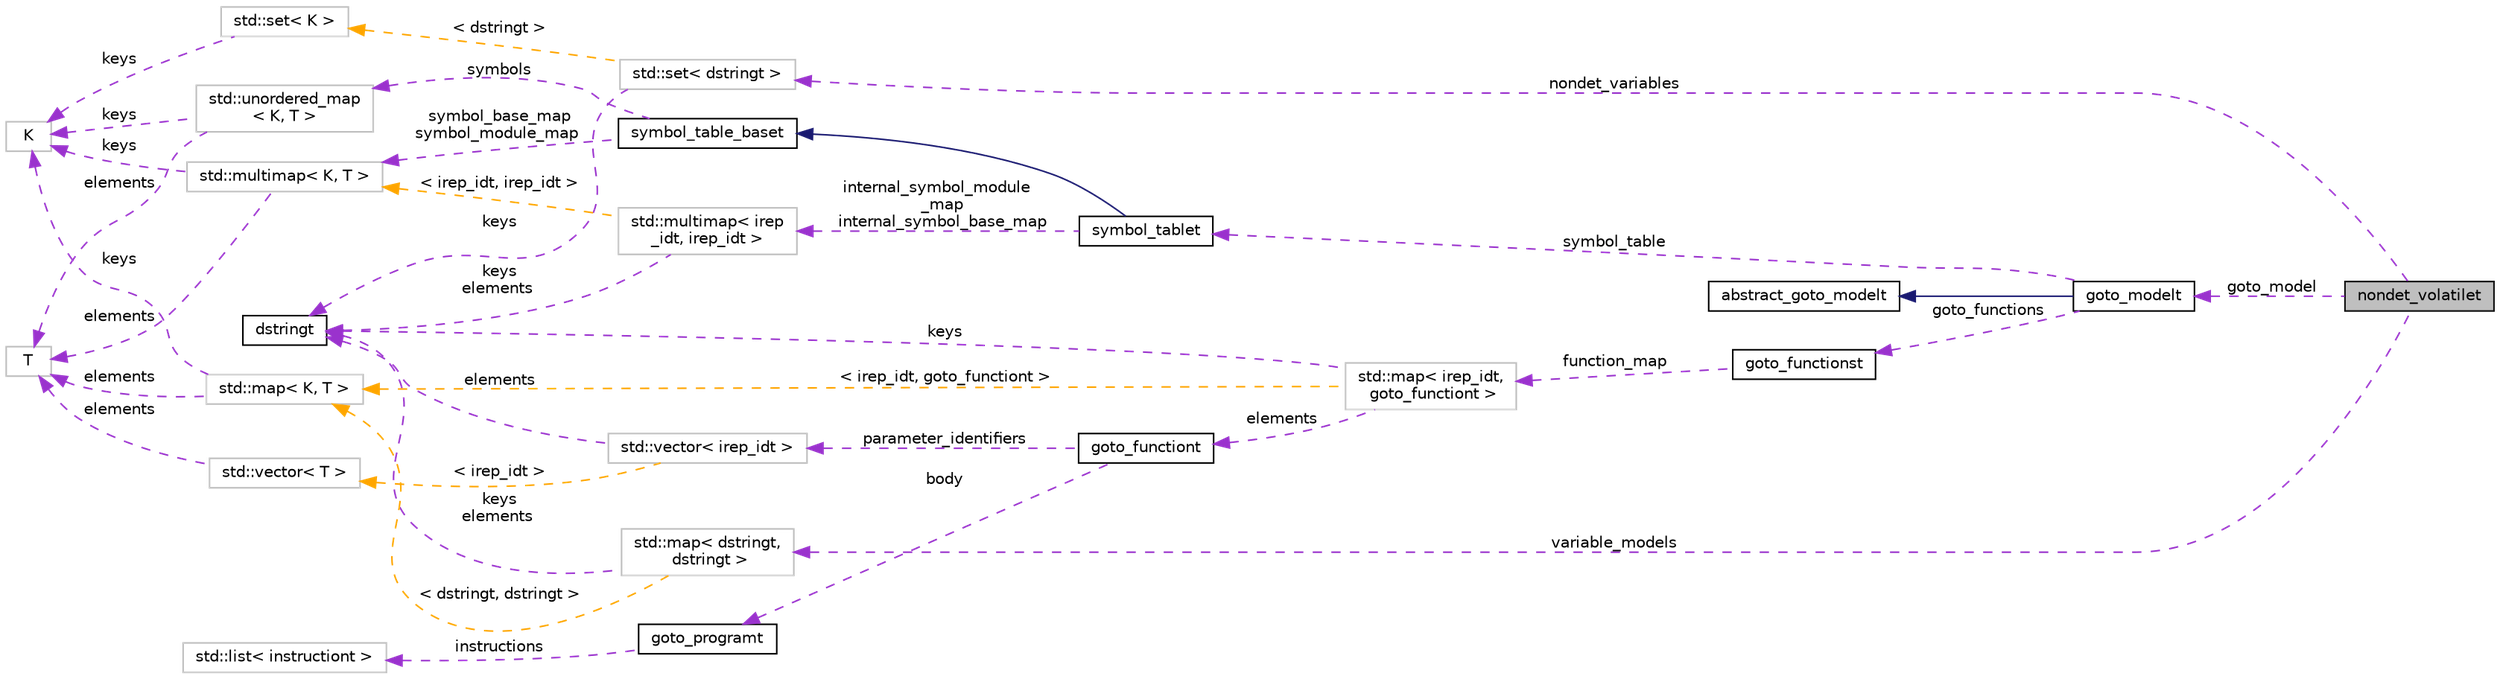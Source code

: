 digraph "nondet_volatilet"
{
 // LATEX_PDF_SIZE
  bgcolor="transparent";
  edge [fontname="Helvetica",fontsize="10",labelfontname="Helvetica",labelfontsize="10"];
  node [fontname="Helvetica",fontsize="10",shape=record];
  rankdir="LR";
  Node1 [label="nondet_volatilet",height=0.2,width=0.4,color="black", fillcolor="grey75", style="filled", fontcolor="black",tooltip=" "];
  Node2 -> Node1 [dir="back",color="darkorchid3",fontsize="10",style="dashed",label=" variable_models" ,fontname="Helvetica"];
  Node2 [label="std::map\< dstringt,\l dstringt \>",height=0.2,width=0.4,color="grey75",tooltip=" "];
  Node3 -> Node2 [dir="back",color="darkorchid3",fontsize="10",style="dashed",label=" keys\nelements" ,fontname="Helvetica"];
  Node3 [label="dstringt",height=0.2,width=0.4,color="black",URL="$classdstringt.html",tooltip="dstringt has one field, an unsigned integer no which is an index into a static table of strings."];
  Node4 -> Node2 [dir="back",color="orange",fontsize="10",style="dashed",label=" \< dstringt, dstringt \>" ,fontname="Helvetica"];
  Node4 [label="std::map\< K, T \>",height=0.2,width=0.4,color="grey75",tooltip="STL class."];
  Node5 -> Node4 [dir="back",color="darkorchid3",fontsize="10",style="dashed",label=" keys" ,fontname="Helvetica"];
  Node5 [label="K",height=0.2,width=0.4,color="grey75",tooltip=" "];
  Node6 -> Node4 [dir="back",color="darkorchid3",fontsize="10",style="dashed",label=" elements" ,fontname="Helvetica"];
  Node6 [label="T",height=0.2,width=0.4,color="grey75",tooltip=" "];
  Node7 -> Node1 [dir="back",color="darkorchid3",fontsize="10",style="dashed",label=" nondet_variables" ,fontname="Helvetica"];
  Node7 [label="std::set\< dstringt \>",height=0.2,width=0.4,color="grey75",tooltip=" "];
  Node3 -> Node7 [dir="back",color="darkorchid3",fontsize="10",style="dashed",label=" keys" ,fontname="Helvetica"];
  Node8 -> Node7 [dir="back",color="orange",fontsize="10",style="dashed",label=" \< dstringt \>" ,fontname="Helvetica"];
  Node8 [label="std::set\< K \>",height=0.2,width=0.4,color="grey75",tooltip="STL class."];
  Node5 -> Node8 [dir="back",color="darkorchid3",fontsize="10",style="dashed",label=" keys" ,fontname="Helvetica"];
  Node9 -> Node1 [dir="back",color="darkorchid3",fontsize="10",style="dashed",label=" goto_model" ,fontname="Helvetica"];
  Node9 [label="goto_modelt",height=0.2,width=0.4,color="black",URL="$classgoto__modelt.html",tooltip=" "];
  Node10 -> Node9 [dir="back",color="midnightblue",fontsize="10",style="solid",fontname="Helvetica"];
  Node10 [label="abstract_goto_modelt",height=0.2,width=0.4,color="black",URL="$classabstract__goto__modelt.html",tooltip="Abstract interface to eager or lazy GOTO models."];
  Node11 -> Node9 [dir="back",color="darkorchid3",fontsize="10",style="dashed",label=" symbol_table" ,fontname="Helvetica"];
  Node11 [label="symbol_tablet",height=0.2,width=0.4,color="black",URL="$classsymbol__tablet.html",tooltip="The symbol table."];
  Node12 -> Node11 [dir="back",color="midnightblue",fontsize="10",style="solid",fontname="Helvetica"];
  Node12 [label="symbol_table_baset",height=0.2,width=0.4,color="black",URL="$classsymbol__table__baset.html",tooltip="The symbol table base class interface."];
  Node13 -> Node12 [dir="back",color="darkorchid3",fontsize="10",style="dashed",label=" symbol_base_map\nsymbol_module_map" ,fontname="Helvetica"];
  Node13 [label="std::multimap\< K, T \>",height=0.2,width=0.4,color="grey75",tooltip="STL class."];
  Node5 -> Node13 [dir="back",color="darkorchid3",fontsize="10",style="dashed",label=" keys" ,fontname="Helvetica"];
  Node6 -> Node13 [dir="back",color="darkorchid3",fontsize="10",style="dashed",label=" elements" ,fontname="Helvetica"];
  Node14 -> Node12 [dir="back",color="darkorchid3",fontsize="10",style="dashed",label=" symbols" ,fontname="Helvetica"];
  Node14 [label="std::unordered_map\l\< K, T \>",height=0.2,width=0.4,color="grey75",tooltip="STL class."];
  Node5 -> Node14 [dir="back",color="darkorchid3",fontsize="10",style="dashed",label=" keys" ,fontname="Helvetica"];
  Node6 -> Node14 [dir="back",color="darkorchid3",fontsize="10",style="dashed",label=" elements" ,fontname="Helvetica"];
  Node15 -> Node11 [dir="back",color="darkorchid3",fontsize="10",style="dashed",label=" internal_symbol_module\l_map\ninternal_symbol_base_map" ,fontname="Helvetica"];
  Node15 [label="std::multimap\< irep\l_idt, irep_idt \>",height=0.2,width=0.4,color="grey75",tooltip=" "];
  Node3 -> Node15 [dir="back",color="darkorchid3",fontsize="10",style="dashed",label=" keys\nelements" ,fontname="Helvetica"];
  Node13 -> Node15 [dir="back",color="orange",fontsize="10",style="dashed",label=" \< irep_idt, irep_idt \>" ,fontname="Helvetica"];
  Node16 -> Node9 [dir="back",color="darkorchid3",fontsize="10",style="dashed",label=" goto_functions" ,fontname="Helvetica"];
  Node16 [label="goto_functionst",height=0.2,width=0.4,color="black",URL="$classgoto__functionst.html",tooltip="A collection of goto functions."];
  Node17 -> Node16 [dir="back",color="darkorchid3",fontsize="10",style="dashed",label=" function_map" ,fontname="Helvetica"];
  Node17 [label="std::map\< irep_idt,\l goto_functiont \>",height=0.2,width=0.4,color="grey75",tooltip=" "];
  Node18 -> Node17 [dir="back",color="darkorchid3",fontsize="10",style="dashed",label=" elements" ,fontname="Helvetica"];
  Node18 [label="goto_functiont",height=0.2,width=0.4,color="black",URL="$classgoto__functiont.html",tooltip="A goto function, consisting of function body (see body) and parameter identifiers (see parameter_iden..."];
  Node19 -> Node18 [dir="back",color="darkorchid3",fontsize="10",style="dashed",label=" parameter_identifiers" ,fontname="Helvetica"];
  Node19 [label="std::vector\< irep_idt \>",height=0.2,width=0.4,color="grey75",tooltip=" "];
  Node3 -> Node19 [dir="back",color="darkorchid3",fontsize="10",style="dashed",label=" elements" ,fontname="Helvetica"];
  Node20 -> Node19 [dir="back",color="orange",fontsize="10",style="dashed",label=" \< irep_idt \>" ,fontname="Helvetica"];
  Node20 [label="std::vector\< T \>",height=0.2,width=0.4,color="grey75",tooltip="STL class."];
  Node6 -> Node20 [dir="back",color="darkorchid3",fontsize="10",style="dashed",label=" elements" ,fontname="Helvetica"];
  Node21 -> Node18 [dir="back",color="darkorchid3",fontsize="10",style="dashed",label=" body" ,fontname="Helvetica"];
  Node21 [label="goto_programt",height=0.2,width=0.4,color="black",URL="$classgoto__programt.html",tooltip="A generic container class for the GOTO intermediate representation of one function."];
  Node22 -> Node21 [dir="back",color="darkorchid3",fontsize="10",style="dashed",label=" instructions" ,fontname="Helvetica"];
  Node22 [label="std::list\< instructiont \>",height=0.2,width=0.4,color="grey75",tooltip=" "];
  Node3 -> Node17 [dir="back",color="darkorchid3",fontsize="10",style="dashed",label=" keys" ,fontname="Helvetica"];
  Node4 -> Node17 [dir="back",color="orange",fontsize="10",style="dashed",label=" \< irep_idt, goto_functiont \>" ,fontname="Helvetica"];
}
